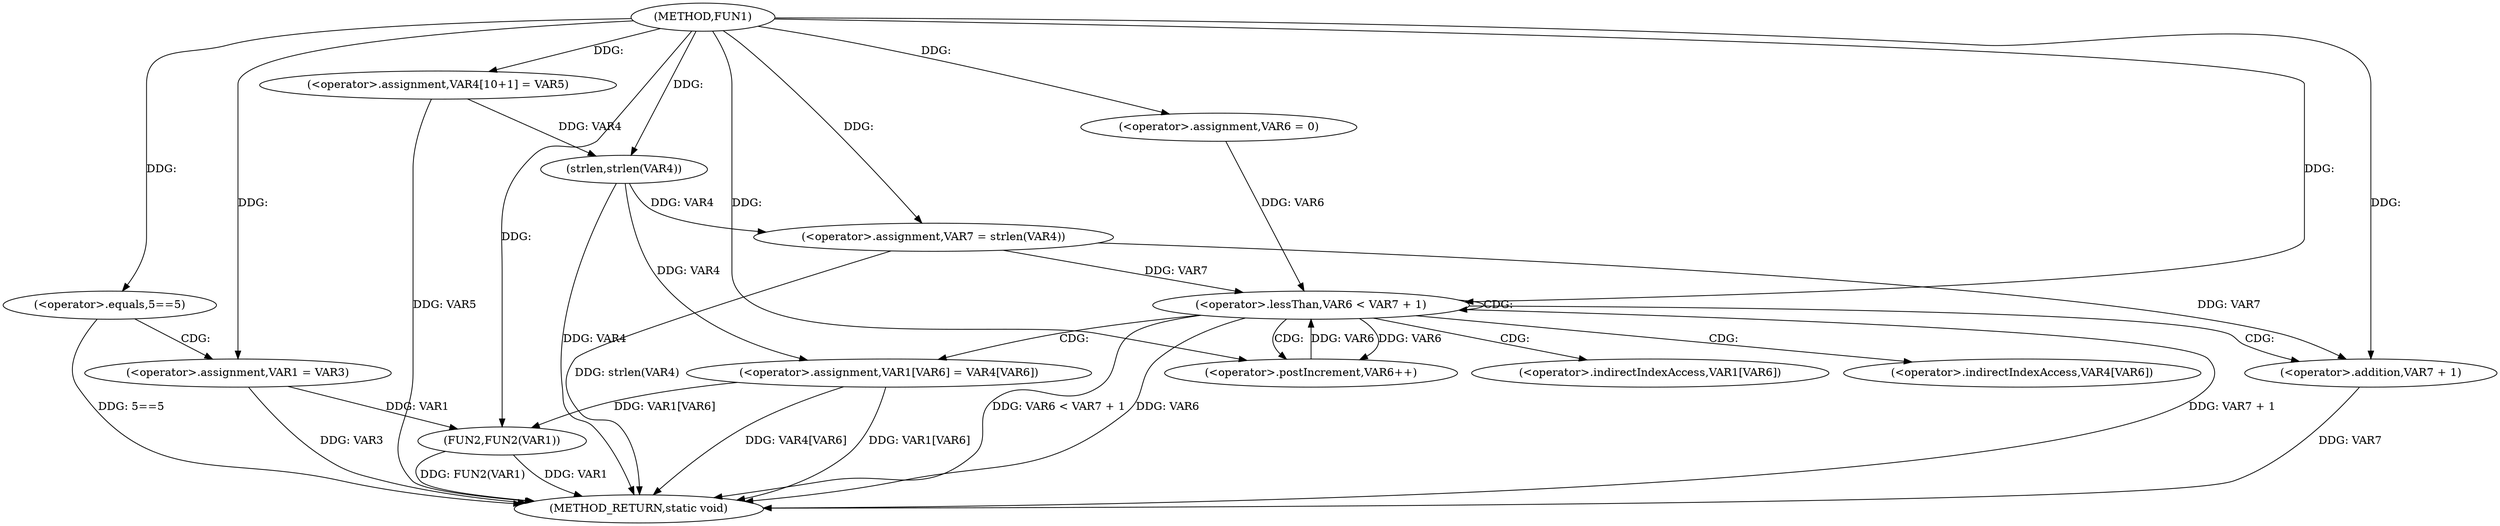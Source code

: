 digraph FUN1 {  
"1000100" [label = "(METHOD,FUN1)" ]
"1000145" [label = "(METHOD_RETURN,static void)" ]
"1000106" [label = "(<operator>.equals,5==5)" ]
"1000110" [label = "(<operator>.assignment,VAR1 = VAR3)" ]
"1000115" [label = "(<operator>.assignment,VAR4[10+1] = VAR5)" ]
"1000120" [label = "(<operator>.assignment,VAR7 = strlen(VAR4))" ]
"1000122" [label = "(strlen,strlen(VAR4))" ]
"1000125" [label = "(<operator>.assignment,VAR6 = 0)" ]
"1000128" [label = "(<operator>.lessThan,VAR6 < VAR7 + 1)" ]
"1000130" [label = "(<operator>.addition,VAR7 + 1)" ]
"1000133" [label = "(<operator>.postIncrement,VAR6++)" ]
"1000136" [label = "(<operator>.assignment,VAR1[VAR6] = VAR4[VAR6])" ]
"1000143" [label = "(FUN2,FUN2(VAR1))" ]
"1000137" [label = "(<operator>.indirectIndexAccess,VAR1[VAR6])" ]
"1000140" [label = "(<operator>.indirectIndexAccess,VAR4[VAR6])" ]
  "1000115" -> "1000145"  [ label = "DDG: VAR5"] 
  "1000128" -> "1000145"  [ label = "DDG: VAR7 + 1"] 
  "1000122" -> "1000145"  [ label = "DDG: VAR4"] 
  "1000136" -> "1000145"  [ label = "DDG: VAR4[VAR6]"] 
  "1000128" -> "1000145"  [ label = "DDG: VAR6 < VAR7 + 1"] 
  "1000130" -> "1000145"  [ label = "DDG: VAR7"] 
  "1000128" -> "1000145"  [ label = "DDG: VAR6"] 
  "1000143" -> "1000145"  [ label = "DDG: VAR1"] 
  "1000110" -> "1000145"  [ label = "DDG: VAR3"] 
  "1000143" -> "1000145"  [ label = "DDG: FUN2(VAR1)"] 
  "1000120" -> "1000145"  [ label = "DDG: strlen(VAR4)"] 
  "1000136" -> "1000145"  [ label = "DDG: VAR1[VAR6]"] 
  "1000106" -> "1000145"  [ label = "DDG: 5==5"] 
  "1000100" -> "1000106"  [ label = "DDG: "] 
  "1000100" -> "1000110"  [ label = "DDG: "] 
  "1000100" -> "1000115"  [ label = "DDG: "] 
  "1000122" -> "1000120"  [ label = "DDG: VAR4"] 
  "1000100" -> "1000120"  [ label = "DDG: "] 
  "1000115" -> "1000122"  [ label = "DDG: VAR4"] 
  "1000100" -> "1000122"  [ label = "DDG: "] 
  "1000100" -> "1000125"  [ label = "DDG: "] 
  "1000125" -> "1000128"  [ label = "DDG: VAR6"] 
  "1000133" -> "1000128"  [ label = "DDG: VAR6"] 
  "1000100" -> "1000128"  [ label = "DDG: "] 
  "1000120" -> "1000128"  [ label = "DDG: VAR7"] 
  "1000120" -> "1000130"  [ label = "DDG: VAR7"] 
  "1000100" -> "1000130"  [ label = "DDG: "] 
  "1000128" -> "1000133"  [ label = "DDG: VAR6"] 
  "1000100" -> "1000133"  [ label = "DDG: "] 
  "1000122" -> "1000136"  [ label = "DDG: VAR4"] 
  "1000110" -> "1000143"  [ label = "DDG: VAR1"] 
  "1000136" -> "1000143"  [ label = "DDG: VAR1[VAR6]"] 
  "1000100" -> "1000143"  [ label = "DDG: "] 
  "1000106" -> "1000110"  [ label = "CDG: "] 
  "1000128" -> "1000128"  [ label = "CDG: "] 
  "1000128" -> "1000137"  [ label = "CDG: "] 
  "1000128" -> "1000130"  [ label = "CDG: "] 
  "1000128" -> "1000133"  [ label = "CDG: "] 
  "1000128" -> "1000136"  [ label = "CDG: "] 
  "1000128" -> "1000140"  [ label = "CDG: "] 
}
